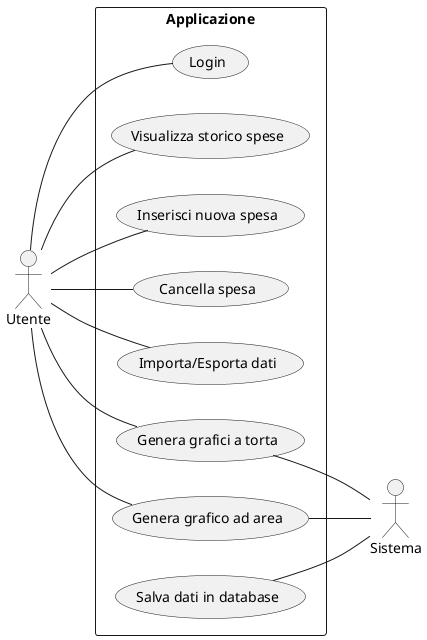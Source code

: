 @startuml

left to right direction

actor Utente
actor Sistema

rectangle Applicazione {
  Utente -- (Login)
  Utente -- (Visualizza storico spese)
  Utente -- (Inserisci nuova spesa)
  Utente -- (Cancella spesa)
  Utente -- (Importa/Esporta dati)
  Utente -- (Genera grafici a torta)
  Utente -- (Genera grafico ad area)
  (Genera grafici a torta) -- Sistema
  (Genera grafico ad area) -- Sistema
  (Salva dati in database) -- Sistema
}

@enduml